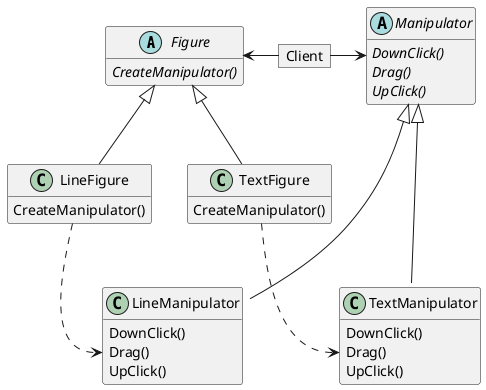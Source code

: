 @startuml
hide empty members

abstract class Figure {
  {abstract} CreateManipulator()
}

object Client

abstract class Manipulator {
  {abstract} DownClick()
  {abstract} Drag()
  {abstract} UpClick()
}

class LineManipulator {
  DownClick()
  Drag()
  UpClick()
}

class TextManipulator {
  DownClick()
  Drag()
  UpClick()
}

class LineFigure {
  CreateManipulator()
}

class TextFigure {
  CreateManipulator()
}

Client -l-> Figure
Client -r-> Manipulator

LineFigure -u-|> Figure
TextFigure -u-|> Figure

LineManipulator -u-|> Manipulator
TextManipulator -u-|> Manipulator

LineFigure ..> LineManipulator::Drag
TextFigure ..> TextManipulator::Drag
@enduml
